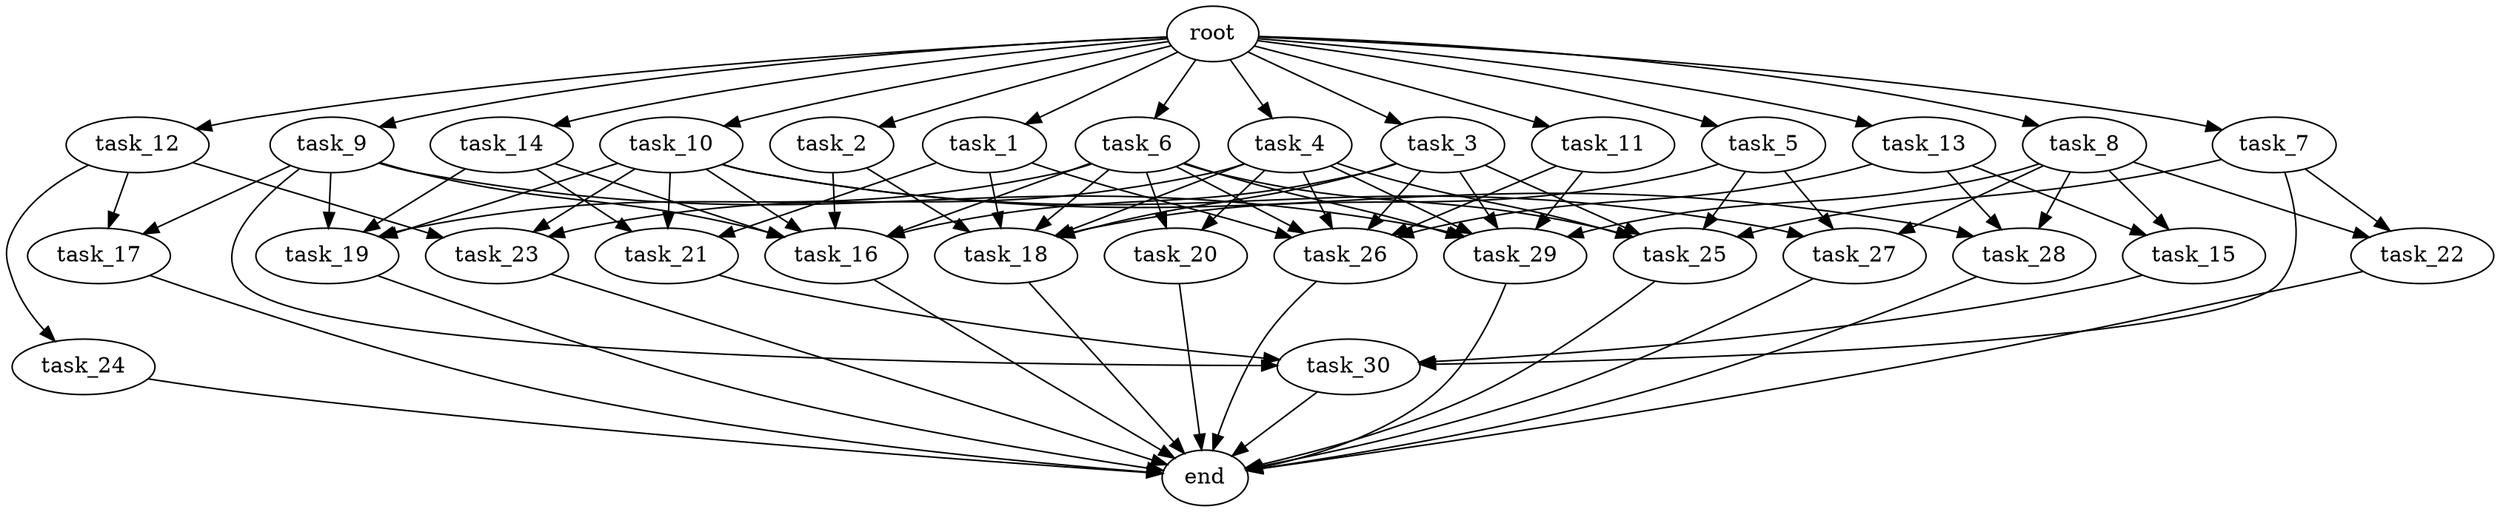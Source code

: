 digraph G {
  root [size="0.000000e+00"];
  task_1 [size="1.857955e+10"];
  task_2 [size="7.760902e+10"];
  task_3 [size="7.142902e+09"];
  task_4 [size="2.535086e+10"];
  task_5 [size="9.510176e+10"];
  task_6 [size="4.219753e+10"];
  task_7 [size="3.575785e+10"];
  task_8 [size="4.030605e+10"];
  task_9 [size="6.978487e+10"];
  task_10 [size="3.002855e+10"];
  task_11 [size="3.878085e+10"];
  task_12 [size="2.085276e+10"];
  task_13 [size="4.285810e+10"];
  task_14 [size="5.897318e+10"];
  task_15 [size="4.784916e+10"];
  task_16 [size="6.148417e+10"];
  task_17 [size="4.197070e+09"];
  task_18 [size="4.913843e+10"];
  task_19 [size="3.161489e+09"];
  task_20 [size="3.196999e+10"];
  task_21 [size="3.113722e+09"];
  task_22 [size="7.006614e+10"];
  task_23 [size="8.611888e+10"];
  task_24 [size="3.838169e+10"];
  task_25 [size="5.390634e+10"];
  task_26 [size="9.809702e+09"];
  task_27 [size="6.886223e+10"];
  task_28 [size="6.202697e+10"];
  task_29 [size="3.511198e+10"];
  task_30 [size="9.713652e+10"];
  end [size="0.000000e+00"];

  root -> task_1 [size="1.000000e-12"];
  root -> task_2 [size="1.000000e-12"];
  root -> task_3 [size="1.000000e-12"];
  root -> task_4 [size="1.000000e-12"];
  root -> task_5 [size="1.000000e-12"];
  root -> task_6 [size="1.000000e-12"];
  root -> task_7 [size="1.000000e-12"];
  root -> task_8 [size="1.000000e-12"];
  root -> task_9 [size="1.000000e-12"];
  root -> task_10 [size="1.000000e-12"];
  root -> task_11 [size="1.000000e-12"];
  root -> task_12 [size="1.000000e-12"];
  root -> task_13 [size="1.000000e-12"];
  root -> task_14 [size="1.000000e-12"];
  task_1 -> task_18 [size="8.189739e+07"];
  task_1 -> task_21 [size="1.037907e+07"];
  task_1 -> task_26 [size="1.634950e+07"];
  task_2 -> task_16 [size="1.024736e+08"];
  task_2 -> task_18 [size="8.189739e+07"];
  task_3 -> task_16 [size="1.024736e+08"];
  task_3 -> task_18 [size="8.189739e+07"];
  task_3 -> task_25 [size="1.078127e+08"];
  task_3 -> task_26 [size="1.634950e+07"];
  task_3 -> task_29 [size="5.851997e+07"];
  task_4 -> task_18 [size="8.189739e+07"];
  task_4 -> task_20 [size="1.598499e+08"];
  task_4 -> task_23 [size="2.870629e+08"];
  task_4 -> task_25 [size="1.078127e+08"];
  task_4 -> task_26 [size="1.634950e+07"];
  task_4 -> task_29 [size="5.851997e+07"];
  task_5 -> task_18 [size="8.189739e+07"];
  task_5 -> task_25 [size="1.078127e+08"];
  task_5 -> task_27 [size="2.295408e+08"];
  task_6 -> task_16 [size="1.024736e+08"];
  task_6 -> task_18 [size="8.189739e+07"];
  task_6 -> task_19 [size="7.903722e+06"];
  task_6 -> task_20 [size="1.598499e+08"];
  task_6 -> task_25 [size="1.078127e+08"];
  task_6 -> task_26 [size="1.634950e+07"];
  task_6 -> task_29 [size="5.851997e+07"];
  task_7 -> task_22 [size="3.503307e+08"];
  task_7 -> task_25 [size="1.078127e+08"];
  task_7 -> task_30 [size="2.428413e+08"];
  task_8 -> task_15 [size="2.392458e+08"];
  task_8 -> task_22 [size="3.503307e+08"];
  task_8 -> task_27 [size="2.295408e+08"];
  task_8 -> task_28 [size="2.067566e+08"];
  task_8 -> task_29 [size="5.851997e+07"];
  task_9 -> task_16 [size="1.024736e+08"];
  task_9 -> task_17 [size="2.098535e+07"];
  task_9 -> task_19 [size="7.903722e+06"];
  task_9 -> task_29 [size="5.851997e+07"];
  task_9 -> task_30 [size="2.428413e+08"];
  task_10 -> task_16 [size="1.024736e+08"];
  task_10 -> task_19 [size="7.903722e+06"];
  task_10 -> task_21 [size="1.037907e+07"];
  task_10 -> task_23 [size="2.870629e+08"];
  task_10 -> task_27 [size="2.295408e+08"];
  task_10 -> task_28 [size="2.067566e+08"];
  task_11 -> task_26 [size="1.634950e+07"];
  task_11 -> task_29 [size="5.851997e+07"];
  task_12 -> task_17 [size="2.098535e+07"];
  task_12 -> task_23 [size="2.870629e+08"];
  task_12 -> task_24 [size="3.838169e+08"];
  task_13 -> task_15 [size="2.392458e+08"];
  task_13 -> task_26 [size="1.634950e+07"];
  task_13 -> task_28 [size="2.067566e+08"];
  task_14 -> task_16 [size="1.024736e+08"];
  task_14 -> task_19 [size="7.903722e+06"];
  task_14 -> task_21 [size="1.037907e+07"];
  task_15 -> task_30 [size="2.428413e+08"];
  task_16 -> end [size="1.000000e-12"];
  task_17 -> end [size="1.000000e-12"];
  task_18 -> end [size="1.000000e-12"];
  task_19 -> end [size="1.000000e-12"];
  task_20 -> end [size="1.000000e-12"];
  task_21 -> task_30 [size="2.428413e+08"];
  task_22 -> end [size="1.000000e-12"];
  task_23 -> end [size="1.000000e-12"];
  task_24 -> end [size="1.000000e-12"];
  task_25 -> end [size="1.000000e-12"];
  task_26 -> end [size="1.000000e-12"];
  task_27 -> end [size="1.000000e-12"];
  task_28 -> end [size="1.000000e-12"];
  task_29 -> end [size="1.000000e-12"];
  task_30 -> end [size="1.000000e-12"];
}
